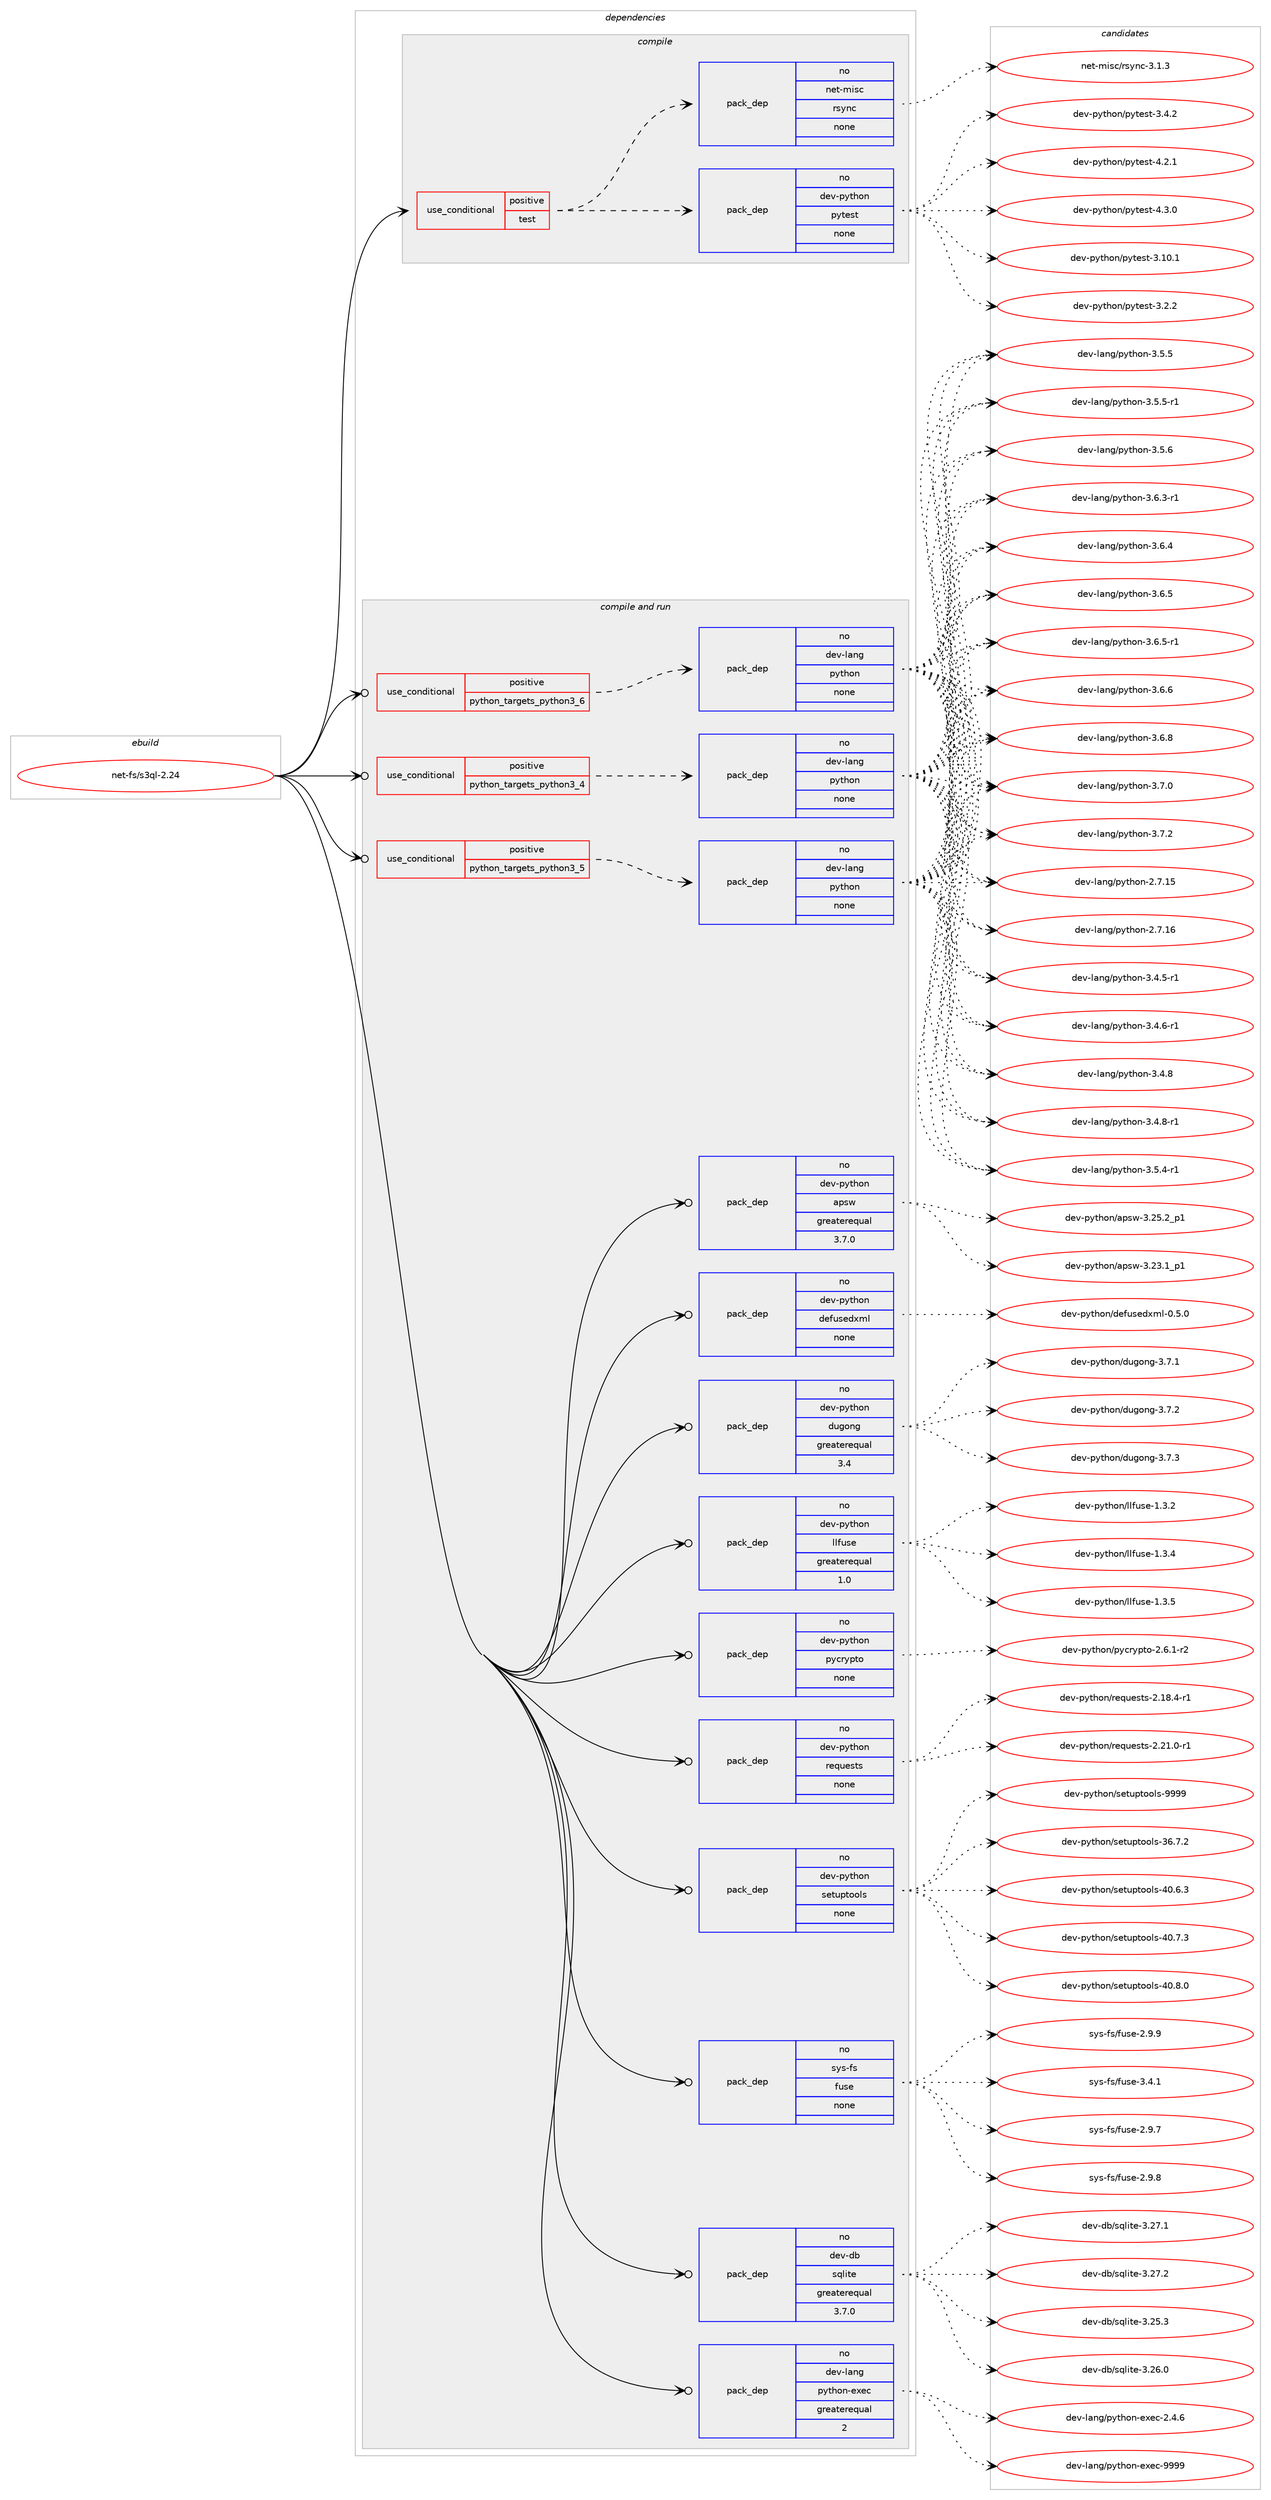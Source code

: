 digraph prolog {

# *************
# Graph options
# *************

newrank=true;
concentrate=true;
compound=true;
graph [rankdir=LR,fontname=Helvetica,fontsize=10,ranksep=1.5];#, ranksep=2.5, nodesep=0.2];
edge  [arrowhead=vee];
node  [fontname=Helvetica,fontsize=10];

# **********
# The ebuild
# **********

subgraph cluster_leftcol {
color=gray;
rank=same;
label=<<i>ebuild</i>>;
id [label="net-fs/s3ql-2.24", color=red, width=4, href="../net-fs/s3ql-2.24.svg"];
}

# ****************
# The dependencies
# ****************

subgraph cluster_midcol {
color=gray;
label=<<i>dependencies</i>>;
subgraph cluster_compile {
fillcolor="#eeeeee";
style=filled;
label=<<i>compile</i>>;
subgraph cond444466 {
dependency1652896 [label=<<TABLE BORDER="0" CELLBORDER="1" CELLSPACING="0" CELLPADDING="4"><TR><TD ROWSPAN="3" CELLPADDING="10">use_conditional</TD></TR><TR><TD>positive</TD></TR><TR><TD>test</TD></TR></TABLE>>, shape=none, color=red];
subgraph pack1181641 {
dependency1652897 [label=<<TABLE BORDER="0" CELLBORDER="1" CELLSPACING="0" CELLPADDING="4" WIDTH="220"><TR><TD ROWSPAN="6" CELLPADDING="30">pack_dep</TD></TR><TR><TD WIDTH="110">no</TD></TR><TR><TD>dev-python</TD></TR><TR><TD>pytest</TD></TR><TR><TD>none</TD></TR><TR><TD></TD></TR></TABLE>>, shape=none, color=blue];
}
dependency1652896:e -> dependency1652897:w [weight=20,style="dashed",arrowhead="vee"];
subgraph pack1181642 {
dependency1652898 [label=<<TABLE BORDER="0" CELLBORDER="1" CELLSPACING="0" CELLPADDING="4" WIDTH="220"><TR><TD ROWSPAN="6" CELLPADDING="30">pack_dep</TD></TR><TR><TD WIDTH="110">no</TD></TR><TR><TD>net-misc</TD></TR><TR><TD>rsync</TD></TR><TR><TD>none</TD></TR><TR><TD></TD></TR></TABLE>>, shape=none, color=blue];
}
dependency1652896:e -> dependency1652898:w [weight=20,style="dashed",arrowhead="vee"];
}
id:e -> dependency1652896:w [weight=20,style="solid",arrowhead="vee"];
}
subgraph cluster_compileandrun {
fillcolor="#eeeeee";
style=filled;
label=<<i>compile and run</i>>;
subgraph cond444467 {
dependency1652899 [label=<<TABLE BORDER="0" CELLBORDER="1" CELLSPACING="0" CELLPADDING="4"><TR><TD ROWSPAN="3" CELLPADDING="10">use_conditional</TD></TR><TR><TD>positive</TD></TR><TR><TD>python_targets_python3_4</TD></TR></TABLE>>, shape=none, color=red];
subgraph pack1181643 {
dependency1652900 [label=<<TABLE BORDER="0" CELLBORDER="1" CELLSPACING="0" CELLPADDING="4" WIDTH="220"><TR><TD ROWSPAN="6" CELLPADDING="30">pack_dep</TD></TR><TR><TD WIDTH="110">no</TD></TR><TR><TD>dev-lang</TD></TR><TR><TD>python</TD></TR><TR><TD>none</TD></TR><TR><TD></TD></TR></TABLE>>, shape=none, color=blue];
}
dependency1652899:e -> dependency1652900:w [weight=20,style="dashed",arrowhead="vee"];
}
id:e -> dependency1652899:w [weight=20,style="solid",arrowhead="odotvee"];
subgraph cond444468 {
dependency1652901 [label=<<TABLE BORDER="0" CELLBORDER="1" CELLSPACING="0" CELLPADDING="4"><TR><TD ROWSPAN="3" CELLPADDING="10">use_conditional</TD></TR><TR><TD>positive</TD></TR><TR><TD>python_targets_python3_5</TD></TR></TABLE>>, shape=none, color=red];
subgraph pack1181644 {
dependency1652902 [label=<<TABLE BORDER="0" CELLBORDER="1" CELLSPACING="0" CELLPADDING="4" WIDTH="220"><TR><TD ROWSPAN="6" CELLPADDING="30">pack_dep</TD></TR><TR><TD WIDTH="110">no</TD></TR><TR><TD>dev-lang</TD></TR><TR><TD>python</TD></TR><TR><TD>none</TD></TR><TR><TD></TD></TR></TABLE>>, shape=none, color=blue];
}
dependency1652901:e -> dependency1652902:w [weight=20,style="dashed",arrowhead="vee"];
}
id:e -> dependency1652901:w [weight=20,style="solid",arrowhead="odotvee"];
subgraph cond444469 {
dependency1652903 [label=<<TABLE BORDER="0" CELLBORDER="1" CELLSPACING="0" CELLPADDING="4"><TR><TD ROWSPAN="3" CELLPADDING="10">use_conditional</TD></TR><TR><TD>positive</TD></TR><TR><TD>python_targets_python3_6</TD></TR></TABLE>>, shape=none, color=red];
subgraph pack1181645 {
dependency1652904 [label=<<TABLE BORDER="0" CELLBORDER="1" CELLSPACING="0" CELLPADDING="4" WIDTH="220"><TR><TD ROWSPAN="6" CELLPADDING="30">pack_dep</TD></TR><TR><TD WIDTH="110">no</TD></TR><TR><TD>dev-lang</TD></TR><TR><TD>python</TD></TR><TR><TD>none</TD></TR><TR><TD></TD></TR></TABLE>>, shape=none, color=blue];
}
dependency1652903:e -> dependency1652904:w [weight=20,style="dashed",arrowhead="vee"];
}
id:e -> dependency1652903:w [weight=20,style="solid",arrowhead="odotvee"];
subgraph pack1181646 {
dependency1652905 [label=<<TABLE BORDER="0" CELLBORDER="1" CELLSPACING="0" CELLPADDING="4" WIDTH="220"><TR><TD ROWSPAN="6" CELLPADDING="30">pack_dep</TD></TR><TR><TD WIDTH="110">no</TD></TR><TR><TD>dev-db</TD></TR><TR><TD>sqlite</TD></TR><TR><TD>greaterequal</TD></TR><TR><TD>3.7.0</TD></TR></TABLE>>, shape=none, color=blue];
}
id:e -> dependency1652905:w [weight=20,style="solid",arrowhead="odotvee"];
subgraph pack1181647 {
dependency1652906 [label=<<TABLE BORDER="0" CELLBORDER="1" CELLSPACING="0" CELLPADDING="4" WIDTH="220"><TR><TD ROWSPAN="6" CELLPADDING="30">pack_dep</TD></TR><TR><TD WIDTH="110">no</TD></TR><TR><TD>dev-lang</TD></TR><TR><TD>python-exec</TD></TR><TR><TD>greaterequal</TD></TR><TR><TD>2</TD></TR></TABLE>>, shape=none, color=blue];
}
id:e -> dependency1652906:w [weight=20,style="solid",arrowhead="odotvee"];
subgraph pack1181648 {
dependency1652907 [label=<<TABLE BORDER="0" CELLBORDER="1" CELLSPACING="0" CELLPADDING="4" WIDTH="220"><TR><TD ROWSPAN="6" CELLPADDING="30">pack_dep</TD></TR><TR><TD WIDTH="110">no</TD></TR><TR><TD>dev-python</TD></TR><TR><TD>apsw</TD></TR><TR><TD>greaterequal</TD></TR><TR><TD>3.7.0</TD></TR></TABLE>>, shape=none, color=blue];
}
id:e -> dependency1652907:w [weight=20,style="solid",arrowhead="odotvee"];
subgraph pack1181649 {
dependency1652908 [label=<<TABLE BORDER="0" CELLBORDER="1" CELLSPACING="0" CELLPADDING="4" WIDTH="220"><TR><TD ROWSPAN="6" CELLPADDING="30">pack_dep</TD></TR><TR><TD WIDTH="110">no</TD></TR><TR><TD>dev-python</TD></TR><TR><TD>defusedxml</TD></TR><TR><TD>none</TD></TR><TR><TD></TD></TR></TABLE>>, shape=none, color=blue];
}
id:e -> dependency1652908:w [weight=20,style="solid",arrowhead="odotvee"];
subgraph pack1181650 {
dependency1652909 [label=<<TABLE BORDER="0" CELLBORDER="1" CELLSPACING="0" CELLPADDING="4" WIDTH="220"><TR><TD ROWSPAN="6" CELLPADDING="30">pack_dep</TD></TR><TR><TD WIDTH="110">no</TD></TR><TR><TD>dev-python</TD></TR><TR><TD>dugong</TD></TR><TR><TD>greaterequal</TD></TR><TR><TD>3.4</TD></TR></TABLE>>, shape=none, color=blue];
}
id:e -> dependency1652909:w [weight=20,style="solid",arrowhead="odotvee"];
subgraph pack1181651 {
dependency1652910 [label=<<TABLE BORDER="0" CELLBORDER="1" CELLSPACING="0" CELLPADDING="4" WIDTH="220"><TR><TD ROWSPAN="6" CELLPADDING="30">pack_dep</TD></TR><TR><TD WIDTH="110">no</TD></TR><TR><TD>dev-python</TD></TR><TR><TD>llfuse</TD></TR><TR><TD>greaterequal</TD></TR><TR><TD>1.0</TD></TR></TABLE>>, shape=none, color=blue];
}
id:e -> dependency1652910:w [weight=20,style="solid",arrowhead="odotvee"];
subgraph pack1181652 {
dependency1652911 [label=<<TABLE BORDER="0" CELLBORDER="1" CELLSPACING="0" CELLPADDING="4" WIDTH="220"><TR><TD ROWSPAN="6" CELLPADDING="30">pack_dep</TD></TR><TR><TD WIDTH="110">no</TD></TR><TR><TD>dev-python</TD></TR><TR><TD>pycrypto</TD></TR><TR><TD>none</TD></TR><TR><TD></TD></TR></TABLE>>, shape=none, color=blue];
}
id:e -> dependency1652911:w [weight=20,style="solid",arrowhead="odotvee"];
subgraph pack1181653 {
dependency1652912 [label=<<TABLE BORDER="0" CELLBORDER="1" CELLSPACING="0" CELLPADDING="4" WIDTH="220"><TR><TD ROWSPAN="6" CELLPADDING="30">pack_dep</TD></TR><TR><TD WIDTH="110">no</TD></TR><TR><TD>dev-python</TD></TR><TR><TD>requests</TD></TR><TR><TD>none</TD></TR><TR><TD></TD></TR></TABLE>>, shape=none, color=blue];
}
id:e -> dependency1652912:w [weight=20,style="solid",arrowhead="odotvee"];
subgraph pack1181654 {
dependency1652913 [label=<<TABLE BORDER="0" CELLBORDER="1" CELLSPACING="0" CELLPADDING="4" WIDTH="220"><TR><TD ROWSPAN="6" CELLPADDING="30">pack_dep</TD></TR><TR><TD WIDTH="110">no</TD></TR><TR><TD>dev-python</TD></TR><TR><TD>setuptools</TD></TR><TR><TD>none</TD></TR><TR><TD></TD></TR></TABLE>>, shape=none, color=blue];
}
id:e -> dependency1652913:w [weight=20,style="solid",arrowhead="odotvee"];
subgraph pack1181655 {
dependency1652914 [label=<<TABLE BORDER="0" CELLBORDER="1" CELLSPACING="0" CELLPADDING="4" WIDTH="220"><TR><TD ROWSPAN="6" CELLPADDING="30">pack_dep</TD></TR><TR><TD WIDTH="110">no</TD></TR><TR><TD>sys-fs</TD></TR><TR><TD>fuse</TD></TR><TR><TD>none</TD></TR><TR><TD></TD></TR></TABLE>>, shape=none, color=blue];
}
id:e -> dependency1652914:w [weight=20,style="solid",arrowhead="odotvee"];
}
subgraph cluster_run {
fillcolor="#eeeeee";
style=filled;
label=<<i>run</i>>;
}
}

# **************
# The candidates
# **************

subgraph cluster_choices {
rank=same;
color=gray;
label=<<i>candidates</i>>;

subgraph choice1181641 {
color=black;
nodesep=1;
choice100101118451121211161041111104711212111610111511645514649484649 [label="dev-python/pytest-3.10.1", color=red, width=4,href="../dev-python/pytest-3.10.1.svg"];
choice1001011184511212111610411111047112121116101115116455146504650 [label="dev-python/pytest-3.2.2", color=red, width=4,href="../dev-python/pytest-3.2.2.svg"];
choice1001011184511212111610411111047112121116101115116455146524650 [label="dev-python/pytest-3.4.2", color=red, width=4,href="../dev-python/pytest-3.4.2.svg"];
choice1001011184511212111610411111047112121116101115116455246504649 [label="dev-python/pytest-4.2.1", color=red, width=4,href="../dev-python/pytest-4.2.1.svg"];
choice1001011184511212111610411111047112121116101115116455246514648 [label="dev-python/pytest-4.3.0", color=red, width=4,href="../dev-python/pytest-4.3.0.svg"];
dependency1652897:e -> choice100101118451121211161041111104711212111610111511645514649484649:w [style=dotted,weight="100"];
dependency1652897:e -> choice1001011184511212111610411111047112121116101115116455146504650:w [style=dotted,weight="100"];
dependency1652897:e -> choice1001011184511212111610411111047112121116101115116455146524650:w [style=dotted,weight="100"];
dependency1652897:e -> choice1001011184511212111610411111047112121116101115116455246504649:w [style=dotted,weight="100"];
dependency1652897:e -> choice1001011184511212111610411111047112121116101115116455246514648:w [style=dotted,weight="100"];
}
subgraph choice1181642 {
color=black;
nodesep=1;
choice11010111645109105115994711411512111099455146494651 [label="net-misc/rsync-3.1.3", color=red, width=4,href="../net-misc/rsync-3.1.3.svg"];
dependency1652898:e -> choice11010111645109105115994711411512111099455146494651:w [style=dotted,weight="100"];
}
subgraph choice1181643 {
color=black;
nodesep=1;
choice10010111845108971101034711212111610411111045504655464953 [label="dev-lang/python-2.7.15", color=red, width=4,href="../dev-lang/python-2.7.15.svg"];
choice10010111845108971101034711212111610411111045504655464954 [label="dev-lang/python-2.7.16", color=red, width=4,href="../dev-lang/python-2.7.16.svg"];
choice1001011184510897110103471121211161041111104551465246534511449 [label="dev-lang/python-3.4.5-r1", color=red, width=4,href="../dev-lang/python-3.4.5-r1.svg"];
choice1001011184510897110103471121211161041111104551465246544511449 [label="dev-lang/python-3.4.6-r1", color=red, width=4,href="../dev-lang/python-3.4.6-r1.svg"];
choice100101118451089711010347112121116104111110455146524656 [label="dev-lang/python-3.4.8", color=red, width=4,href="../dev-lang/python-3.4.8.svg"];
choice1001011184510897110103471121211161041111104551465246564511449 [label="dev-lang/python-3.4.8-r1", color=red, width=4,href="../dev-lang/python-3.4.8-r1.svg"];
choice1001011184510897110103471121211161041111104551465346524511449 [label="dev-lang/python-3.5.4-r1", color=red, width=4,href="../dev-lang/python-3.5.4-r1.svg"];
choice100101118451089711010347112121116104111110455146534653 [label="dev-lang/python-3.5.5", color=red, width=4,href="../dev-lang/python-3.5.5.svg"];
choice1001011184510897110103471121211161041111104551465346534511449 [label="dev-lang/python-3.5.5-r1", color=red, width=4,href="../dev-lang/python-3.5.5-r1.svg"];
choice100101118451089711010347112121116104111110455146534654 [label="dev-lang/python-3.5.6", color=red, width=4,href="../dev-lang/python-3.5.6.svg"];
choice1001011184510897110103471121211161041111104551465446514511449 [label="dev-lang/python-3.6.3-r1", color=red, width=4,href="../dev-lang/python-3.6.3-r1.svg"];
choice100101118451089711010347112121116104111110455146544652 [label="dev-lang/python-3.6.4", color=red, width=4,href="../dev-lang/python-3.6.4.svg"];
choice100101118451089711010347112121116104111110455146544653 [label="dev-lang/python-3.6.5", color=red, width=4,href="../dev-lang/python-3.6.5.svg"];
choice1001011184510897110103471121211161041111104551465446534511449 [label="dev-lang/python-3.6.5-r1", color=red, width=4,href="../dev-lang/python-3.6.5-r1.svg"];
choice100101118451089711010347112121116104111110455146544654 [label="dev-lang/python-3.6.6", color=red, width=4,href="../dev-lang/python-3.6.6.svg"];
choice100101118451089711010347112121116104111110455146544656 [label="dev-lang/python-3.6.8", color=red, width=4,href="../dev-lang/python-3.6.8.svg"];
choice100101118451089711010347112121116104111110455146554648 [label="dev-lang/python-3.7.0", color=red, width=4,href="../dev-lang/python-3.7.0.svg"];
choice100101118451089711010347112121116104111110455146554650 [label="dev-lang/python-3.7.2", color=red, width=4,href="../dev-lang/python-3.7.2.svg"];
dependency1652900:e -> choice10010111845108971101034711212111610411111045504655464953:w [style=dotted,weight="100"];
dependency1652900:e -> choice10010111845108971101034711212111610411111045504655464954:w [style=dotted,weight="100"];
dependency1652900:e -> choice1001011184510897110103471121211161041111104551465246534511449:w [style=dotted,weight="100"];
dependency1652900:e -> choice1001011184510897110103471121211161041111104551465246544511449:w [style=dotted,weight="100"];
dependency1652900:e -> choice100101118451089711010347112121116104111110455146524656:w [style=dotted,weight="100"];
dependency1652900:e -> choice1001011184510897110103471121211161041111104551465246564511449:w [style=dotted,weight="100"];
dependency1652900:e -> choice1001011184510897110103471121211161041111104551465346524511449:w [style=dotted,weight="100"];
dependency1652900:e -> choice100101118451089711010347112121116104111110455146534653:w [style=dotted,weight="100"];
dependency1652900:e -> choice1001011184510897110103471121211161041111104551465346534511449:w [style=dotted,weight="100"];
dependency1652900:e -> choice100101118451089711010347112121116104111110455146534654:w [style=dotted,weight="100"];
dependency1652900:e -> choice1001011184510897110103471121211161041111104551465446514511449:w [style=dotted,weight="100"];
dependency1652900:e -> choice100101118451089711010347112121116104111110455146544652:w [style=dotted,weight="100"];
dependency1652900:e -> choice100101118451089711010347112121116104111110455146544653:w [style=dotted,weight="100"];
dependency1652900:e -> choice1001011184510897110103471121211161041111104551465446534511449:w [style=dotted,weight="100"];
dependency1652900:e -> choice100101118451089711010347112121116104111110455146544654:w [style=dotted,weight="100"];
dependency1652900:e -> choice100101118451089711010347112121116104111110455146544656:w [style=dotted,weight="100"];
dependency1652900:e -> choice100101118451089711010347112121116104111110455146554648:w [style=dotted,weight="100"];
dependency1652900:e -> choice100101118451089711010347112121116104111110455146554650:w [style=dotted,weight="100"];
}
subgraph choice1181644 {
color=black;
nodesep=1;
choice10010111845108971101034711212111610411111045504655464953 [label="dev-lang/python-2.7.15", color=red, width=4,href="../dev-lang/python-2.7.15.svg"];
choice10010111845108971101034711212111610411111045504655464954 [label="dev-lang/python-2.7.16", color=red, width=4,href="../dev-lang/python-2.7.16.svg"];
choice1001011184510897110103471121211161041111104551465246534511449 [label="dev-lang/python-3.4.5-r1", color=red, width=4,href="../dev-lang/python-3.4.5-r1.svg"];
choice1001011184510897110103471121211161041111104551465246544511449 [label="dev-lang/python-3.4.6-r1", color=red, width=4,href="../dev-lang/python-3.4.6-r1.svg"];
choice100101118451089711010347112121116104111110455146524656 [label="dev-lang/python-3.4.8", color=red, width=4,href="../dev-lang/python-3.4.8.svg"];
choice1001011184510897110103471121211161041111104551465246564511449 [label="dev-lang/python-3.4.8-r1", color=red, width=4,href="../dev-lang/python-3.4.8-r1.svg"];
choice1001011184510897110103471121211161041111104551465346524511449 [label="dev-lang/python-3.5.4-r1", color=red, width=4,href="../dev-lang/python-3.5.4-r1.svg"];
choice100101118451089711010347112121116104111110455146534653 [label="dev-lang/python-3.5.5", color=red, width=4,href="../dev-lang/python-3.5.5.svg"];
choice1001011184510897110103471121211161041111104551465346534511449 [label="dev-lang/python-3.5.5-r1", color=red, width=4,href="../dev-lang/python-3.5.5-r1.svg"];
choice100101118451089711010347112121116104111110455146534654 [label="dev-lang/python-3.5.6", color=red, width=4,href="../dev-lang/python-3.5.6.svg"];
choice1001011184510897110103471121211161041111104551465446514511449 [label="dev-lang/python-3.6.3-r1", color=red, width=4,href="../dev-lang/python-3.6.3-r1.svg"];
choice100101118451089711010347112121116104111110455146544652 [label="dev-lang/python-3.6.4", color=red, width=4,href="../dev-lang/python-3.6.4.svg"];
choice100101118451089711010347112121116104111110455146544653 [label="dev-lang/python-3.6.5", color=red, width=4,href="../dev-lang/python-3.6.5.svg"];
choice1001011184510897110103471121211161041111104551465446534511449 [label="dev-lang/python-3.6.5-r1", color=red, width=4,href="../dev-lang/python-3.6.5-r1.svg"];
choice100101118451089711010347112121116104111110455146544654 [label="dev-lang/python-3.6.6", color=red, width=4,href="../dev-lang/python-3.6.6.svg"];
choice100101118451089711010347112121116104111110455146544656 [label="dev-lang/python-3.6.8", color=red, width=4,href="../dev-lang/python-3.6.8.svg"];
choice100101118451089711010347112121116104111110455146554648 [label="dev-lang/python-3.7.0", color=red, width=4,href="../dev-lang/python-3.7.0.svg"];
choice100101118451089711010347112121116104111110455146554650 [label="dev-lang/python-3.7.2", color=red, width=4,href="../dev-lang/python-3.7.2.svg"];
dependency1652902:e -> choice10010111845108971101034711212111610411111045504655464953:w [style=dotted,weight="100"];
dependency1652902:e -> choice10010111845108971101034711212111610411111045504655464954:w [style=dotted,weight="100"];
dependency1652902:e -> choice1001011184510897110103471121211161041111104551465246534511449:w [style=dotted,weight="100"];
dependency1652902:e -> choice1001011184510897110103471121211161041111104551465246544511449:w [style=dotted,weight="100"];
dependency1652902:e -> choice100101118451089711010347112121116104111110455146524656:w [style=dotted,weight="100"];
dependency1652902:e -> choice1001011184510897110103471121211161041111104551465246564511449:w [style=dotted,weight="100"];
dependency1652902:e -> choice1001011184510897110103471121211161041111104551465346524511449:w [style=dotted,weight="100"];
dependency1652902:e -> choice100101118451089711010347112121116104111110455146534653:w [style=dotted,weight="100"];
dependency1652902:e -> choice1001011184510897110103471121211161041111104551465346534511449:w [style=dotted,weight="100"];
dependency1652902:e -> choice100101118451089711010347112121116104111110455146534654:w [style=dotted,weight="100"];
dependency1652902:e -> choice1001011184510897110103471121211161041111104551465446514511449:w [style=dotted,weight="100"];
dependency1652902:e -> choice100101118451089711010347112121116104111110455146544652:w [style=dotted,weight="100"];
dependency1652902:e -> choice100101118451089711010347112121116104111110455146544653:w [style=dotted,weight="100"];
dependency1652902:e -> choice1001011184510897110103471121211161041111104551465446534511449:w [style=dotted,weight="100"];
dependency1652902:e -> choice100101118451089711010347112121116104111110455146544654:w [style=dotted,weight="100"];
dependency1652902:e -> choice100101118451089711010347112121116104111110455146544656:w [style=dotted,weight="100"];
dependency1652902:e -> choice100101118451089711010347112121116104111110455146554648:w [style=dotted,weight="100"];
dependency1652902:e -> choice100101118451089711010347112121116104111110455146554650:w [style=dotted,weight="100"];
}
subgraph choice1181645 {
color=black;
nodesep=1;
choice10010111845108971101034711212111610411111045504655464953 [label="dev-lang/python-2.7.15", color=red, width=4,href="../dev-lang/python-2.7.15.svg"];
choice10010111845108971101034711212111610411111045504655464954 [label="dev-lang/python-2.7.16", color=red, width=4,href="../dev-lang/python-2.7.16.svg"];
choice1001011184510897110103471121211161041111104551465246534511449 [label="dev-lang/python-3.4.5-r1", color=red, width=4,href="../dev-lang/python-3.4.5-r1.svg"];
choice1001011184510897110103471121211161041111104551465246544511449 [label="dev-lang/python-3.4.6-r1", color=red, width=4,href="../dev-lang/python-3.4.6-r1.svg"];
choice100101118451089711010347112121116104111110455146524656 [label="dev-lang/python-3.4.8", color=red, width=4,href="../dev-lang/python-3.4.8.svg"];
choice1001011184510897110103471121211161041111104551465246564511449 [label="dev-lang/python-3.4.8-r1", color=red, width=4,href="../dev-lang/python-3.4.8-r1.svg"];
choice1001011184510897110103471121211161041111104551465346524511449 [label="dev-lang/python-3.5.4-r1", color=red, width=4,href="../dev-lang/python-3.5.4-r1.svg"];
choice100101118451089711010347112121116104111110455146534653 [label="dev-lang/python-3.5.5", color=red, width=4,href="../dev-lang/python-3.5.5.svg"];
choice1001011184510897110103471121211161041111104551465346534511449 [label="dev-lang/python-3.5.5-r1", color=red, width=4,href="../dev-lang/python-3.5.5-r1.svg"];
choice100101118451089711010347112121116104111110455146534654 [label="dev-lang/python-3.5.6", color=red, width=4,href="../dev-lang/python-3.5.6.svg"];
choice1001011184510897110103471121211161041111104551465446514511449 [label="dev-lang/python-3.6.3-r1", color=red, width=4,href="../dev-lang/python-3.6.3-r1.svg"];
choice100101118451089711010347112121116104111110455146544652 [label="dev-lang/python-3.6.4", color=red, width=4,href="../dev-lang/python-3.6.4.svg"];
choice100101118451089711010347112121116104111110455146544653 [label="dev-lang/python-3.6.5", color=red, width=4,href="../dev-lang/python-3.6.5.svg"];
choice1001011184510897110103471121211161041111104551465446534511449 [label="dev-lang/python-3.6.5-r1", color=red, width=4,href="../dev-lang/python-3.6.5-r1.svg"];
choice100101118451089711010347112121116104111110455146544654 [label="dev-lang/python-3.6.6", color=red, width=4,href="../dev-lang/python-3.6.6.svg"];
choice100101118451089711010347112121116104111110455146544656 [label="dev-lang/python-3.6.8", color=red, width=4,href="../dev-lang/python-3.6.8.svg"];
choice100101118451089711010347112121116104111110455146554648 [label="dev-lang/python-3.7.0", color=red, width=4,href="../dev-lang/python-3.7.0.svg"];
choice100101118451089711010347112121116104111110455146554650 [label="dev-lang/python-3.7.2", color=red, width=4,href="../dev-lang/python-3.7.2.svg"];
dependency1652904:e -> choice10010111845108971101034711212111610411111045504655464953:w [style=dotted,weight="100"];
dependency1652904:e -> choice10010111845108971101034711212111610411111045504655464954:w [style=dotted,weight="100"];
dependency1652904:e -> choice1001011184510897110103471121211161041111104551465246534511449:w [style=dotted,weight="100"];
dependency1652904:e -> choice1001011184510897110103471121211161041111104551465246544511449:w [style=dotted,weight="100"];
dependency1652904:e -> choice100101118451089711010347112121116104111110455146524656:w [style=dotted,weight="100"];
dependency1652904:e -> choice1001011184510897110103471121211161041111104551465246564511449:w [style=dotted,weight="100"];
dependency1652904:e -> choice1001011184510897110103471121211161041111104551465346524511449:w [style=dotted,weight="100"];
dependency1652904:e -> choice100101118451089711010347112121116104111110455146534653:w [style=dotted,weight="100"];
dependency1652904:e -> choice1001011184510897110103471121211161041111104551465346534511449:w [style=dotted,weight="100"];
dependency1652904:e -> choice100101118451089711010347112121116104111110455146534654:w [style=dotted,weight="100"];
dependency1652904:e -> choice1001011184510897110103471121211161041111104551465446514511449:w [style=dotted,weight="100"];
dependency1652904:e -> choice100101118451089711010347112121116104111110455146544652:w [style=dotted,weight="100"];
dependency1652904:e -> choice100101118451089711010347112121116104111110455146544653:w [style=dotted,weight="100"];
dependency1652904:e -> choice1001011184510897110103471121211161041111104551465446534511449:w [style=dotted,weight="100"];
dependency1652904:e -> choice100101118451089711010347112121116104111110455146544654:w [style=dotted,weight="100"];
dependency1652904:e -> choice100101118451089711010347112121116104111110455146544656:w [style=dotted,weight="100"];
dependency1652904:e -> choice100101118451089711010347112121116104111110455146554648:w [style=dotted,weight="100"];
dependency1652904:e -> choice100101118451089711010347112121116104111110455146554650:w [style=dotted,weight="100"];
}
subgraph choice1181646 {
color=black;
nodesep=1;
choice10010111845100984711511310810511610145514650534651 [label="dev-db/sqlite-3.25.3", color=red, width=4,href="../dev-db/sqlite-3.25.3.svg"];
choice10010111845100984711511310810511610145514650544648 [label="dev-db/sqlite-3.26.0", color=red, width=4,href="../dev-db/sqlite-3.26.0.svg"];
choice10010111845100984711511310810511610145514650554649 [label="dev-db/sqlite-3.27.1", color=red, width=4,href="../dev-db/sqlite-3.27.1.svg"];
choice10010111845100984711511310810511610145514650554650 [label="dev-db/sqlite-3.27.2", color=red, width=4,href="../dev-db/sqlite-3.27.2.svg"];
dependency1652905:e -> choice10010111845100984711511310810511610145514650534651:w [style=dotted,weight="100"];
dependency1652905:e -> choice10010111845100984711511310810511610145514650544648:w [style=dotted,weight="100"];
dependency1652905:e -> choice10010111845100984711511310810511610145514650554649:w [style=dotted,weight="100"];
dependency1652905:e -> choice10010111845100984711511310810511610145514650554650:w [style=dotted,weight="100"];
}
subgraph choice1181647 {
color=black;
nodesep=1;
choice1001011184510897110103471121211161041111104510112010199455046524654 [label="dev-lang/python-exec-2.4.6", color=red, width=4,href="../dev-lang/python-exec-2.4.6.svg"];
choice10010111845108971101034711212111610411111045101120101994557575757 [label="dev-lang/python-exec-9999", color=red, width=4,href="../dev-lang/python-exec-9999.svg"];
dependency1652906:e -> choice1001011184510897110103471121211161041111104510112010199455046524654:w [style=dotted,weight="100"];
dependency1652906:e -> choice10010111845108971101034711212111610411111045101120101994557575757:w [style=dotted,weight="100"];
}
subgraph choice1181648 {
color=black;
nodesep=1;
choice100101118451121211161041111104797112115119455146505146499511249 [label="dev-python/apsw-3.23.1_p1", color=red, width=4,href="../dev-python/apsw-3.23.1_p1.svg"];
choice100101118451121211161041111104797112115119455146505346509511249 [label="dev-python/apsw-3.25.2_p1", color=red, width=4,href="../dev-python/apsw-3.25.2_p1.svg"];
dependency1652907:e -> choice100101118451121211161041111104797112115119455146505146499511249:w [style=dotted,weight="100"];
dependency1652907:e -> choice100101118451121211161041111104797112115119455146505346509511249:w [style=dotted,weight="100"];
}
subgraph choice1181649 {
color=black;
nodesep=1;
choice1001011184511212111610411111047100101102117115101100120109108454846534648 [label="dev-python/defusedxml-0.5.0", color=red, width=4,href="../dev-python/defusedxml-0.5.0.svg"];
dependency1652908:e -> choice1001011184511212111610411111047100101102117115101100120109108454846534648:w [style=dotted,weight="100"];
}
subgraph choice1181650 {
color=black;
nodesep=1;
choice1001011184511212111610411111047100117103111110103455146554649 [label="dev-python/dugong-3.7.1", color=red, width=4,href="../dev-python/dugong-3.7.1.svg"];
choice1001011184511212111610411111047100117103111110103455146554650 [label="dev-python/dugong-3.7.2", color=red, width=4,href="../dev-python/dugong-3.7.2.svg"];
choice1001011184511212111610411111047100117103111110103455146554651 [label="dev-python/dugong-3.7.3", color=red, width=4,href="../dev-python/dugong-3.7.3.svg"];
dependency1652909:e -> choice1001011184511212111610411111047100117103111110103455146554649:w [style=dotted,weight="100"];
dependency1652909:e -> choice1001011184511212111610411111047100117103111110103455146554650:w [style=dotted,weight="100"];
dependency1652909:e -> choice1001011184511212111610411111047100117103111110103455146554651:w [style=dotted,weight="100"];
}
subgraph choice1181651 {
color=black;
nodesep=1;
choice1001011184511212111610411111047108108102117115101454946514650 [label="dev-python/llfuse-1.3.2", color=red, width=4,href="../dev-python/llfuse-1.3.2.svg"];
choice1001011184511212111610411111047108108102117115101454946514652 [label="dev-python/llfuse-1.3.4", color=red, width=4,href="../dev-python/llfuse-1.3.4.svg"];
choice1001011184511212111610411111047108108102117115101454946514653 [label="dev-python/llfuse-1.3.5", color=red, width=4,href="../dev-python/llfuse-1.3.5.svg"];
dependency1652910:e -> choice1001011184511212111610411111047108108102117115101454946514650:w [style=dotted,weight="100"];
dependency1652910:e -> choice1001011184511212111610411111047108108102117115101454946514652:w [style=dotted,weight="100"];
dependency1652910:e -> choice1001011184511212111610411111047108108102117115101454946514653:w [style=dotted,weight="100"];
}
subgraph choice1181652 {
color=black;
nodesep=1;
choice1001011184511212111610411111047112121991141211121161114550465446494511450 [label="dev-python/pycrypto-2.6.1-r2", color=red, width=4,href="../dev-python/pycrypto-2.6.1-r2.svg"];
dependency1652911:e -> choice1001011184511212111610411111047112121991141211121161114550465446494511450:w [style=dotted,weight="100"];
}
subgraph choice1181653 {
color=black;
nodesep=1;
choice1001011184511212111610411111047114101113117101115116115455046495646524511449 [label="dev-python/requests-2.18.4-r1", color=red, width=4,href="../dev-python/requests-2.18.4-r1.svg"];
choice1001011184511212111610411111047114101113117101115116115455046504946484511449 [label="dev-python/requests-2.21.0-r1", color=red, width=4,href="../dev-python/requests-2.21.0-r1.svg"];
dependency1652912:e -> choice1001011184511212111610411111047114101113117101115116115455046495646524511449:w [style=dotted,weight="100"];
dependency1652912:e -> choice1001011184511212111610411111047114101113117101115116115455046504946484511449:w [style=dotted,weight="100"];
}
subgraph choice1181654 {
color=black;
nodesep=1;
choice100101118451121211161041111104711510111611711211611111110811545515446554650 [label="dev-python/setuptools-36.7.2", color=red, width=4,href="../dev-python/setuptools-36.7.2.svg"];
choice100101118451121211161041111104711510111611711211611111110811545524846544651 [label="dev-python/setuptools-40.6.3", color=red, width=4,href="../dev-python/setuptools-40.6.3.svg"];
choice100101118451121211161041111104711510111611711211611111110811545524846554651 [label="dev-python/setuptools-40.7.3", color=red, width=4,href="../dev-python/setuptools-40.7.3.svg"];
choice100101118451121211161041111104711510111611711211611111110811545524846564648 [label="dev-python/setuptools-40.8.0", color=red, width=4,href="../dev-python/setuptools-40.8.0.svg"];
choice10010111845112121116104111110471151011161171121161111111081154557575757 [label="dev-python/setuptools-9999", color=red, width=4,href="../dev-python/setuptools-9999.svg"];
dependency1652913:e -> choice100101118451121211161041111104711510111611711211611111110811545515446554650:w [style=dotted,weight="100"];
dependency1652913:e -> choice100101118451121211161041111104711510111611711211611111110811545524846544651:w [style=dotted,weight="100"];
dependency1652913:e -> choice100101118451121211161041111104711510111611711211611111110811545524846554651:w [style=dotted,weight="100"];
dependency1652913:e -> choice100101118451121211161041111104711510111611711211611111110811545524846564648:w [style=dotted,weight="100"];
dependency1652913:e -> choice10010111845112121116104111110471151011161171121161111111081154557575757:w [style=dotted,weight="100"];
}
subgraph choice1181655 {
color=black;
nodesep=1;
choice1151211154510211547102117115101455046574655 [label="sys-fs/fuse-2.9.7", color=red, width=4,href="../sys-fs/fuse-2.9.7.svg"];
choice1151211154510211547102117115101455046574656 [label="sys-fs/fuse-2.9.8", color=red, width=4,href="../sys-fs/fuse-2.9.8.svg"];
choice1151211154510211547102117115101455046574657 [label="sys-fs/fuse-2.9.9", color=red, width=4,href="../sys-fs/fuse-2.9.9.svg"];
choice1151211154510211547102117115101455146524649 [label="sys-fs/fuse-3.4.1", color=red, width=4,href="../sys-fs/fuse-3.4.1.svg"];
dependency1652914:e -> choice1151211154510211547102117115101455046574655:w [style=dotted,weight="100"];
dependency1652914:e -> choice1151211154510211547102117115101455046574656:w [style=dotted,weight="100"];
dependency1652914:e -> choice1151211154510211547102117115101455046574657:w [style=dotted,weight="100"];
dependency1652914:e -> choice1151211154510211547102117115101455146524649:w [style=dotted,weight="100"];
}
}

}
